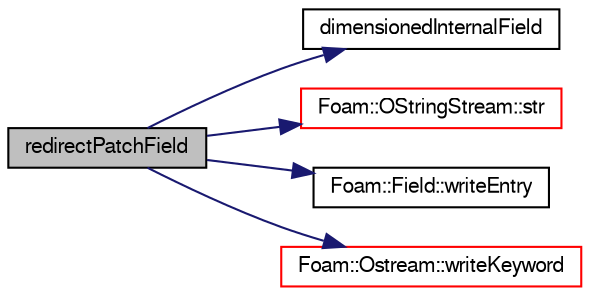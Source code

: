 digraph "redirectPatchField"
{
  bgcolor="transparent";
  edge [fontname="FreeSans",fontsize="10",labelfontname="FreeSans",labelfontsize="10"];
  node [fontname="FreeSans",fontsize="10",shape=record];
  rankdir="LR";
  Node37 [label="redirectPatchField",height=0.2,width=0.4,color="black", fillcolor="grey75", style="filled", fontcolor="black"];
  Node37 -> Node38 [color="midnightblue",fontsize="10",style="solid",fontname="FreeSans"];
  Node38 [label="dimensionedInternalField",height=0.2,width=0.4,color="black",URL="$a38438.html#a942cd19121a46cdc649099eb27c74b18"];
  Node37 -> Node39 [color="midnightblue",fontsize="10",style="solid",fontname="FreeSans"];
  Node39 [label="Foam::OStringStream::str",height=0.2,width=0.4,color="red",URL="$a26302.html#ae403f14d61d9789a749ee28fc10a50a9",tooltip="Return the string. "];
  Node37 -> Node41 [color="midnightblue",fontsize="10",style="solid",fontname="FreeSans"];
  Node41 [label="Foam::Field::writeEntry",height=0.2,width=0.4,color="black",URL="$a26466.html#a7c03447f7f0471351fe57a41b62c8686",tooltip="Write the field as a dictionary entry. "];
  Node37 -> Node42 [color="midnightblue",fontsize="10",style="solid",fontname="FreeSans"];
  Node42 [label="Foam::Ostream::writeKeyword",height=0.2,width=0.4,color="red",URL="$a26238.html#a3c58b2bb9174ea3c4a5fa58095d1290e",tooltip="Write the keyword followed by an appropriate indentation. "];
}
